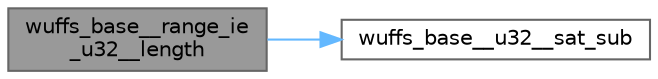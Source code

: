 digraph "wuffs_base__range_ie_u32__length"
{
 // LATEX_PDF_SIZE
  bgcolor="transparent";
  edge [fontname=Helvetica,fontsize=10,labelfontname=Helvetica,labelfontsize=10];
  node [fontname=Helvetica,fontsize=10,shape=box,height=0.2,width=0.4];
  rankdir="LR";
  Node1 [id="Node000001",label="wuffs_base__range_ie\l_u32__length",height=0.2,width=0.4,color="gray40", fillcolor="grey60", style="filled", fontcolor="black",tooltip=" "];
  Node1 -> Node2 [id="edge1_Node000001_Node000002",color="steelblue1",style="solid",tooltip=" "];
  Node2 [id="Node000002",label="wuffs_base__u32__sat_sub",height=0.2,width=0.4,color="grey40", fillcolor="white", style="filled",URL="$wuffs-v0_83_8c.html#ae136fc23dc9a16699ba859e22fca9ec4",tooltip=" "];
}
